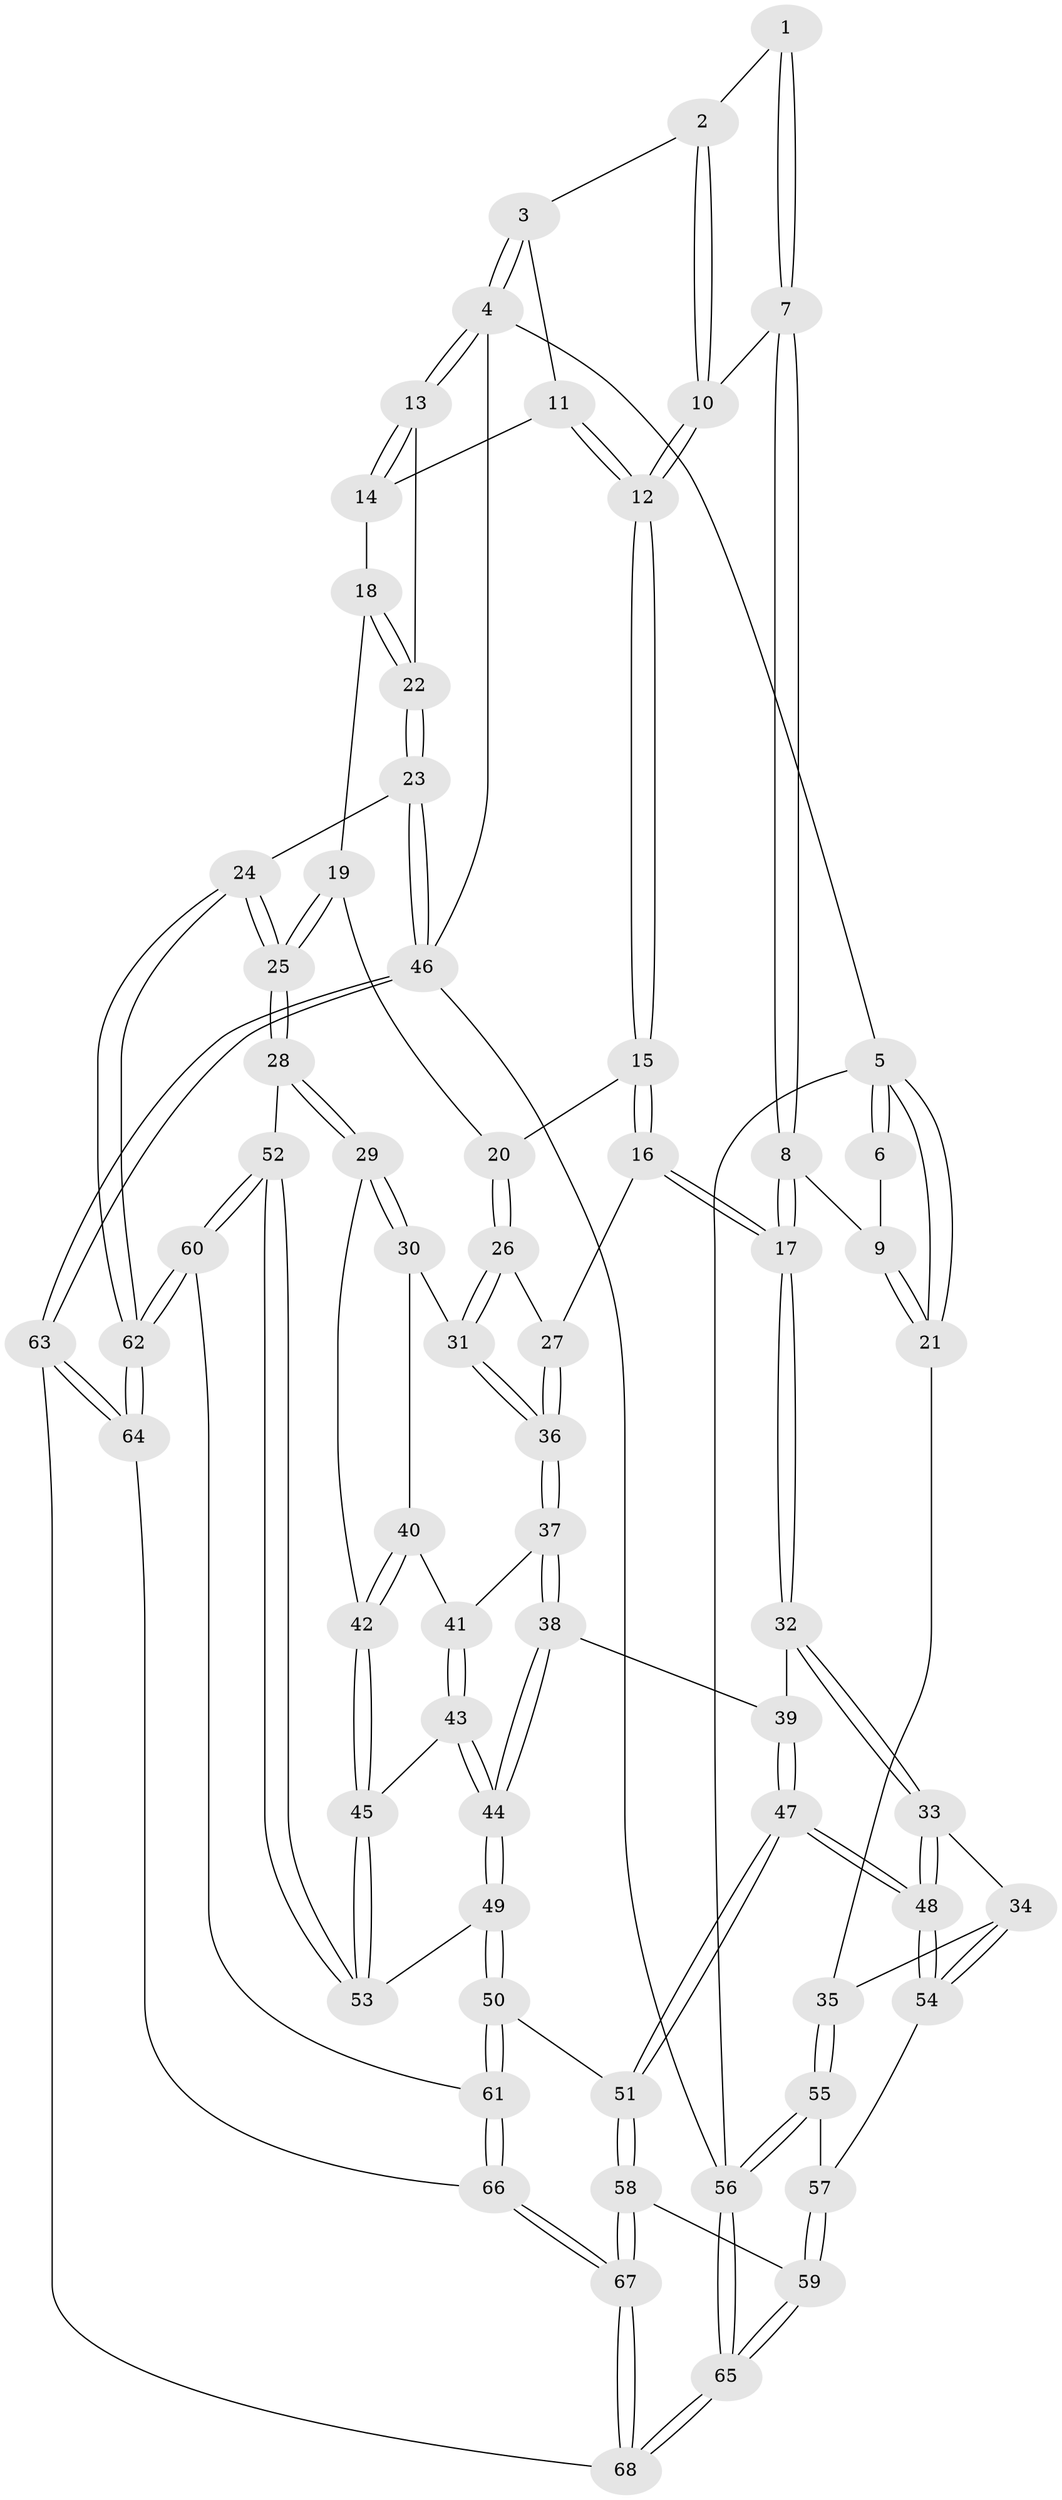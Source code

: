 // Generated by graph-tools (version 1.1) at 2025/27/03/09/25 03:27:06]
// undirected, 68 vertices, 167 edges
graph export_dot {
graph [start="1"]
  node [color=gray90,style=filled];
  1 [pos="+0.33872549657998724+0"];
  2 [pos="+0.5782956231703658+0"];
  3 [pos="+0.84437886045648+0"];
  4 [pos="+1+0"];
  5 [pos="+0+0"];
  6 [pos="+0.15438189636193306+0"];
  7 [pos="+0.36238293320462966+0.05631042573042427"];
  8 [pos="+0.22576879675077385+0.21763454364120235"];
  9 [pos="+0.15088264170571827+0.09981965860126084"];
  10 [pos="+0.5415166156991289+0.09004548827563623"];
  11 [pos="+0.767259787861501+0.09602477117349584"];
  12 [pos="+0.5593814822716763+0.14040125602512715"];
  13 [pos="+1+0"];
  14 [pos="+0.7911368080771569+0.13251938648281805"];
  15 [pos="+0.5471031703609602+0.19280748231715777"];
  16 [pos="+0.2639277938905915+0.26978987338992005"];
  17 [pos="+0.2339706155182414+0.2681756950608187"];
  18 [pos="+0.8114904906098858+0.16730956737434755"];
  19 [pos="+0.7148147805502265+0.2777514586065993"];
  20 [pos="+0.5893741004570663+0.2715575163307635"];
  21 [pos="+0+0.11305973279712207"];
  22 [pos="+1+0.2943661303584146"];
  23 [pos="+1+0.5371233890750882"];
  24 [pos="+0.9413845692100661+0.5476526211244006"];
  25 [pos="+0.902123283663085+0.5384746615659758"];
  26 [pos="+0.5865971819232187+0.28727816486840285"];
  27 [pos="+0.4550923563995207+0.3913210994549397"];
  28 [pos="+0.8319657712629634+0.5396480434836509"];
  29 [pos="+0.7315388202064509+0.5129184104480039"];
  30 [pos="+0.6182206368571299+0.4099701737012933"];
  31 [pos="+0.6141498662502431+0.40248956864106444"];
  32 [pos="+0.22465570270661997+0.2826141371813418"];
  33 [pos="+0.05527328918313399+0.402308380825365"];
  34 [pos="+0+0.42947336976629985"];
  35 [pos="+0+0.4329847237966716"];
  36 [pos="+0.4653365272534768+0.4377407151273555"];
  37 [pos="+0.4648163077767342+0.4425781764141559"];
  38 [pos="+0.37630607723806925+0.5114495636470465"];
  39 [pos="+0.34134248012887924+0.5092114941440742"];
  40 [pos="+0.5455128961199966+0.4756373429195817"];
  41 [pos="+0.5024743394229019+0.48347585038429325"];
  42 [pos="+0.604736964945274+0.5542327859364378"];
  43 [pos="+0.5107240227966908+0.593997671212445"];
  44 [pos="+0.47574969347435286+0.6063152479941935"];
  45 [pos="+0.5343809134863964+0.5975603234758547"];
  46 [pos="+1+1"];
  47 [pos="+0.2478981129906472+0.6523850208602859"];
  48 [pos="+0.2457235436974201+0.6513323818948549"];
  49 [pos="+0.419212803690149+0.6913790736806948"];
  50 [pos="+0.3541252353578063+0.7617517845007935"];
  51 [pos="+0.2948677695203404+0.7335093315745677"];
  52 [pos="+0.6075961617829329+0.7145037352550964"];
  53 [pos="+0.6071897273342416+0.714059452382075"];
  54 [pos="+0.11385434595204492+0.6780577563078641"];
  55 [pos="+0+0.6190069716322922"];
  56 [pos="+0+1"];
  57 [pos="+0.06439050281489922+0.7227477862828863"];
  58 [pos="+0.14358670873931664+0.8485966378350375"];
  59 [pos="+0.09230384292995948+0.8640422052715685"];
  60 [pos="+0.6065608238062937+0.7618817113513628"];
  61 [pos="+0.4107204638922261+0.8532858547527915"];
  62 [pos="+0.7348921247746552+0.8728284992458656"];
  63 [pos="+0.9099244201852548+1"];
  64 [pos="+0.7384243481310063+0.9504049210729314"];
  65 [pos="+0+1"];
  66 [pos="+0.41541167214683533+0.9029904060493962"];
  67 [pos="+0.3657067890545744+1"];
  68 [pos="+0.34711012574203015+1"];
  1 -- 2;
  1 -- 7;
  1 -- 7;
  2 -- 3;
  2 -- 10;
  2 -- 10;
  3 -- 4;
  3 -- 4;
  3 -- 11;
  4 -- 5;
  4 -- 13;
  4 -- 13;
  4 -- 46;
  5 -- 6;
  5 -- 6;
  5 -- 21;
  5 -- 21;
  5 -- 56;
  6 -- 9;
  7 -- 8;
  7 -- 8;
  7 -- 10;
  8 -- 9;
  8 -- 17;
  8 -- 17;
  9 -- 21;
  9 -- 21;
  10 -- 12;
  10 -- 12;
  11 -- 12;
  11 -- 12;
  11 -- 14;
  12 -- 15;
  12 -- 15;
  13 -- 14;
  13 -- 14;
  13 -- 22;
  14 -- 18;
  15 -- 16;
  15 -- 16;
  15 -- 20;
  16 -- 17;
  16 -- 17;
  16 -- 27;
  17 -- 32;
  17 -- 32;
  18 -- 19;
  18 -- 22;
  18 -- 22;
  19 -- 20;
  19 -- 25;
  19 -- 25;
  20 -- 26;
  20 -- 26;
  21 -- 35;
  22 -- 23;
  22 -- 23;
  23 -- 24;
  23 -- 46;
  23 -- 46;
  24 -- 25;
  24 -- 25;
  24 -- 62;
  24 -- 62;
  25 -- 28;
  25 -- 28;
  26 -- 27;
  26 -- 31;
  26 -- 31;
  27 -- 36;
  27 -- 36;
  28 -- 29;
  28 -- 29;
  28 -- 52;
  29 -- 30;
  29 -- 30;
  29 -- 42;
  30 -- 31;
  30 -- 40;
  31 -- 36;
  31 -- 36;
  32 -- 33;
  32 -- 33;
  32 -- 39;
  33 -- 34;
  33 -- 48;
  33 -- 48;
  34 -- 35;
  34 -- 54;
  34 -- 54;
  35 -- 55;
  35 -- 55;
  36 -- 37;
  36 -- 37;
  37 -- 38;
  37 -- 38;
  37 -- 41;
  38 -- 39;
  38 -- 44;
  38 -- 44;
  39 -- 47;
  39 -- 47;
  40 -- 41;
  40 -- 42;
  40 -- 42;
  41 -- 43;
  41 -- 43;
  42 -- 45;
  42 -- 45;
  43 -- 44;
  43 -- 44;
  43 -- 45;
  44 -- 49;
  44 -- 49;
  45 -- 53;
  45 -- 53;
  46 -- 63;
  46 -- 63;
  46 -- 56;
  47 -- 48;
  47 -- 48;
  47 -- 51;
  47 -- 51;
  48 -- 54;
  48 -- 54;
  49 -- 50;
  49 -- 50;
  49 -- 53;
  50 -- 51;
  50 -- 61;
  50 -- 61;
  51 -- 58;
  51 -- 58;
  52 -- 53;
  52 -- 53;
  52 -- 60;
  52 -- 60;
  54 -- 57;
  55 -- 56;
  55 -- 56;
  55 -- 57;
  56 -- 65;
  56 -- 65;
  57 -- 59;
  57 -- 59;
  58 -- 59;
  58 -- 67;
  58 -- 67;
  59 -- 65;
  59 -- 65;
  60 -- 61;
  60 -- 62;
  60 -- 62;
  61 -- 66;
  61 -- 66;
  62 -- 64;
  62 -- 64;
  63 -- 64;
  63 -- 64;
  63 -- 68;
  64 -- 66;
  65 -- 68;
  65 -- 68;
  66 -- 67;
  66 -- 67;
  67 -- 68;
  67 -- 68;
}
